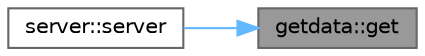 digraph "getdata::get"
{
 // LATEX_PDF_SIZE
  bgcolor="transparent";
  edge [fontname=Helvetica,fontsize=10,labelfontname=Helvetica,labelfontsize=10];
  node [fontname=Helvetica,fontsize=10,shape=box,height=0.2,width=0.4];
  rankdir="RL";
  Node1 [id="Node000001",label="getdata::get",height=0.2,width=0.4,color="gray40", fillcolor="grey60", style="filled", fontcolor="black",tooltip="Запись ID:PASS в словарь"];
  Node1 -> Node2 [id="edge1_Node000001_Node000002",dir="back",color="steelblue1",style="solid",tooltip=" "];
  Node2 [id="Node000002",label="server::server",height=0.2,width=0.4,color="grey40", fillcolor="white", style="filled",URL="$classserver.html#a6d5499de3581ecf8cc3e22e4ff12b158",tooltip="конструктор класса"];
}
